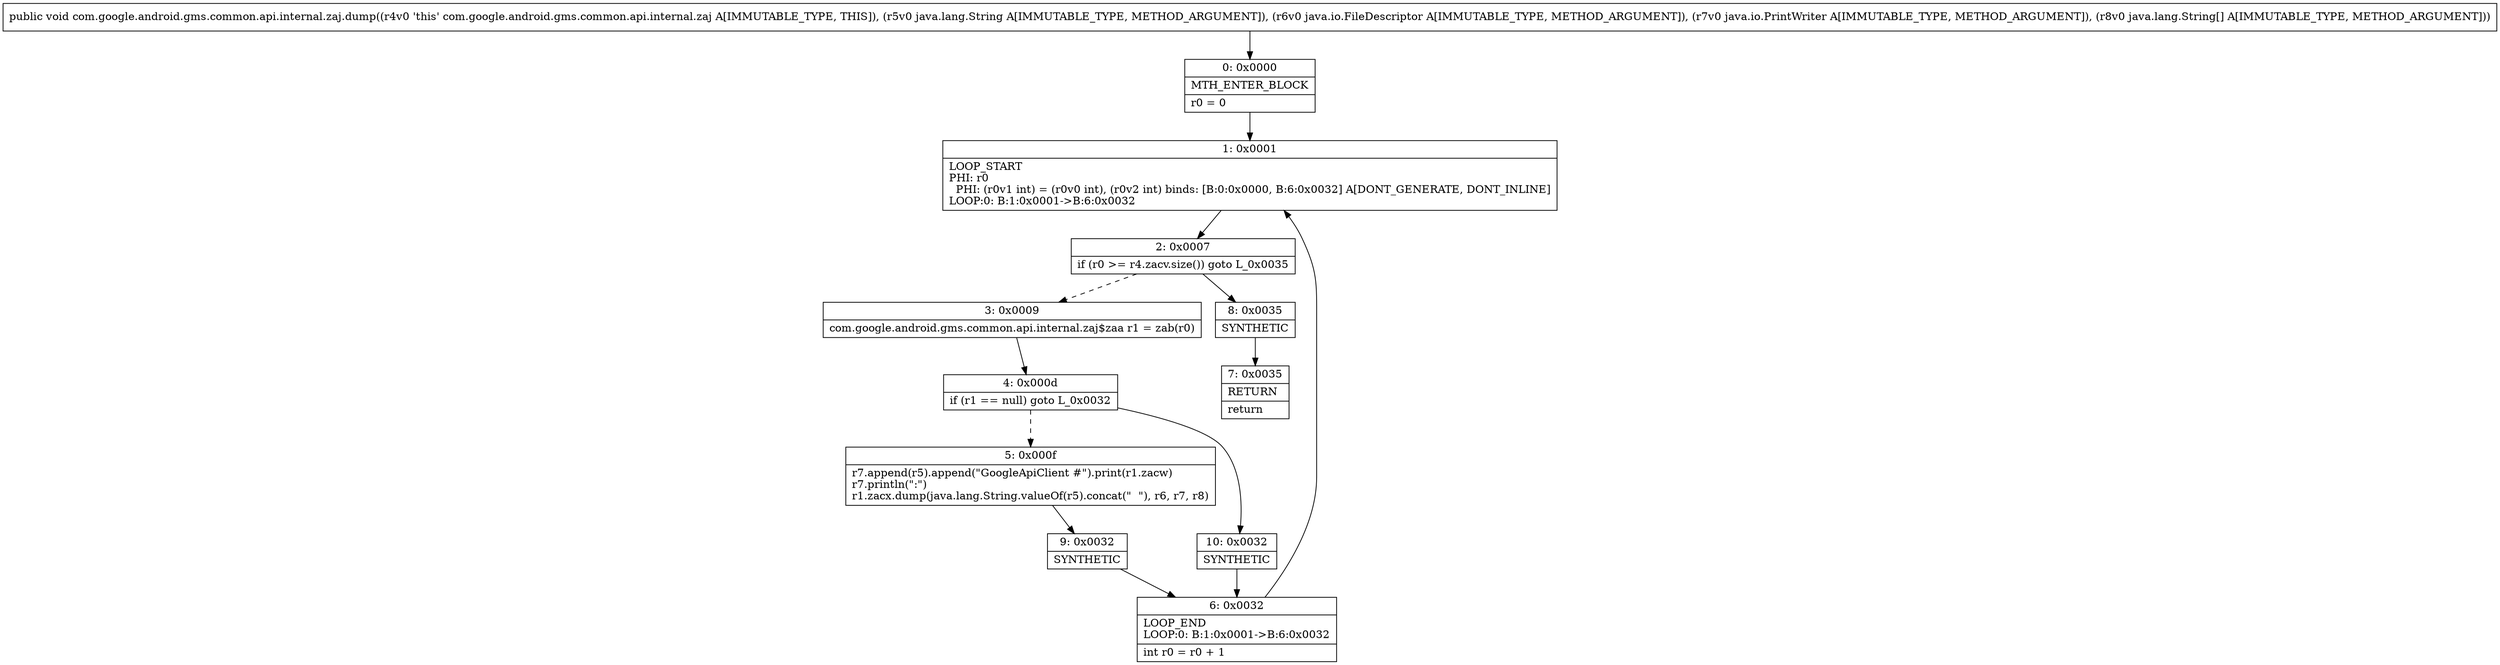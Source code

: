 digraph "CFG forcom.google.android.gms.common.api.internal.zaj.dump(Ljava\/lang\/String;Ljava\/io\/FileDescriptor;Ljava\/io\/PrintWriter;[Ljava\/lang\/String;)V" {
Node_0 [shape=record,label="{0\:\ 0x0000|MTH_ENTER_BLOCK\l|r0 = 0\l}"];
Node_1 [shape=record,label="{1\:\ 0x0001|LOOP_START\lPHI: r0 \l  PHI: (r0v1 int) = (r0v0 int), (r0v2 int) binds: [B:0:0x0000, B:6:0x0032] A[DONT_GENERATE, DONT_INLINE]\lLOOP:0: B:1:0x0001\-\>B:6:0x0032\l}"];
Node_2 [shape=record,label="{2\:\ 0x0007|if (r0 \>= r4.zacv.size()) goto L_0x0035\l}"];
Node_3 [shape=record,label="{3\:\ 0x0009|com.google.android.gms.common.api.internal.zaj$zaa r1 = zab(r0)\l}"];
Node_4 [shape=record,label="{4\:\ 0x000d|if (r1 == null) goto L_0x0032\l}"];
Node_5 [shape=record,label="{5\:\ 0x000f|r7.append(r5).append(\"GoogleApiClient #\").print(r1.zacw)\lr7.println(\":\")\lr1.zacx.dump(java.lang.String.valueOf(r5).concat(\"  \"), r6, r7, r8)\l}"];
Node_6 [shape=record,label="{6\:\ 0x0032|LOOP_END\lLOOP:0: B:1:0x0001\-\>B:6:0x0032\l|int r0 = r0 + 1\l}"];
Node_7 [shape=record,label="{7\:\ 0x0035|RETURN\l|return\l}"];
Node_8 [shape=record,label="{8\:\ 0x0035|SYNTHETIC\l}"];
Node_9 [shape=record,label="{9\:\ 0x0032|SYNTHETIC\l}"];
Node_10 [shape=record,label="{10\:\ 0x0032|SYNTHETIC\l}"];
MethodNode[shape=record,label="{public void com.google.android.gms.common.api.internal.zaj.dump((r4v0 'this' com.google.android.gms.common.api.internal.zaj A[IMMUTABLE_TYPE, THIS]), (r5v0 java.lang.String A[IMMUTABLE_TYPE, METHOD_ARGUMENT]), (r6v0 java.io.FileDescriptor A[IMMUTABLE_TYPE, METHOD_ARGUMENT]), (r7v0 java.io.PrintWriter A[IMMUTABLE_TYPE, METHOD_ARGUMENT]), (r8v0 java.lang.String[] A[IMMUTABLE_TYPE, METHOD_ARGUMENT])) }"];
MethodNode -> Node_0;
Node_0 -> Node_1;
Node_1 -> Node_2;
Node_2 -> Node_3[style=dashed];
Node_2 -> Node_8;
Node_3 -> Node_4;
Node_4 -> Node_5[style=dashed];
Node_4 -> Node_10;
Node_5 -> Node_9;
Node_6 -> Node_1;
Node_8 -> Node_7;
Node_9 -> Node_6;
Node_10 -> Node_6;
}

